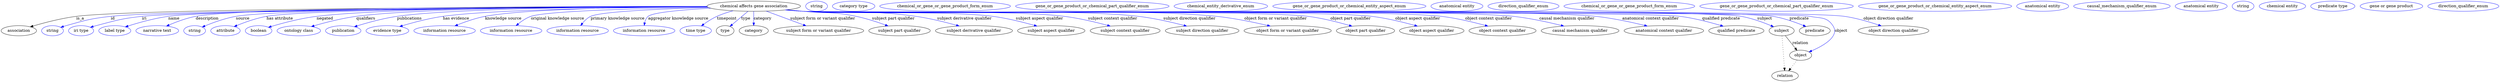 digraph {
	graph [bb="0,0,8815.8,283"];
	node [label="\N"];
	"chemical affects gene association"	[height=0.5,
		label="chemical affects gene association",
		pos="2656.4,265",
		width=4.5857];
	association	[height=0.5,
		pos="62.394,178",
		width=1.7332];
	"chemical affects gene association" -> association	[label=is_a,
		lp="280.39,221.5",
		pos="e,102.91,191.81 2491.3,263.74 1986.6,262.64 485,257.02 266.39,229 213.1,222.17 153.57,206.64 112.64,194.68"];
	id	[color=blue,
		height=0.5,
		label=string,
		pos="181.39,178",
		width=1.0652];
	"chemical affects gene association" -> id	[color=blue,
		label=id,
		lp="396.39,221.5",
		pos="e,210.38,189.98 2491.7,263.25 2005.3,260.77 596.03,251.7 389.39,229 317.22,221.07 299.34,215.5 229.39,196 226.29,195.13 223.09,194.17 \
219.89,193.15",
		style=solid];
	iri	[color=blue,
		height=0.5,
		label="iri type",
		pos="282.39,178",
		width=1.2277];
	"chemical affects gene association" -> iri	[color=blue,
		label=iri,
		lp="504.39,221.5",
		pos="e,315.31,190.17 2492,263.1 2021.8,260.27 692.24,250.47 496.39,229 423.79,221.04 406.05,214.52 335.39,196 332.02,195.12 328.54,194.14 \
325.06,193.12",
		style=solid];
	name	[color=blue,
		height=0.5,
		label="label type",
		pos="401.39,178",
		width=1.5707];
	"chemical affects gene association" -> name	[color=blue,
		label=name,
		lp="609.39,221.5",
		pos="e,438.3,191.67 2491.7,263.51 2035.3,261.83 775.13,254.88 589.39,229 540.26,222.15 485.63,206.71 447.97,194.78",
		style=solid];
	description	[color=blue,
		height=0.5,
		label="narrative text",
		pos="551.39,178",
		width=2.0943];
	"chemical affects gene association" -> description	[color=blue,
		label=description,
		lp="726.89,221.5",
		pos="e,583.52,194.41 2491.4,264.24 2049.6,264.45 860.98,261.9 686.39,229 653.91,222.88 618.96,209.74 592.76,198.46",
		style=solid];
	source	[color=blue,
		height=0.5,
		label=string,
		pos="683.39,178",
		width=1.0652];
	"chemical affects gene association" -> source	[color=blue,
		label=source,
		lp="851.39,221.5",
		pos="e,710.04,191.17 2491.6,263.75 2072.7,262.68 988.35,257.21 827.39,229 789.5,222.36 748.21,207.14 719.6,195.22",
		style=solid];
	"has attribute"	[color=blue,
		height=0.5,
		label=attribute,
		pos="791.39,178",
		width=1.4443];
	"chemical affects gene association" -> "has attribute"	[color=blue,
		label="has attribute",
		lp="982.39,221.5",
		pos="e,821.82,192.71 2491.5,263.58 2090.4,262.15 1085.5,255.89 935.39,229 899.16,222.51 859.79,208.31 831.39,196.7",
		style=solid];
	negated	[color=blue,
		height=0.5,
		label=boolean,
		pos="908.39,178",
		width=1.2999];
	"chemical affects gene association" -> negated	[color=blue,
		label=negated,
		lp="1141.4,221.5",
		pos="e,942.94,190.17 2491.2,264.33 2149.5,264.35 1374.9,260.74 1112.4,229 1056.4,222.23 993.54,205.37 952.6,193.1",
		style=solid];
	qualifiers	[color=blue,
		height=0.5,
		label="ontology class",
		pos="1049.4,178",
		width=2.1304];
	"chemical affects gene association" -> qualifiers	[color=blue,
		label=qualifiers,
		lp="1285.9,221.5",
		pos="e,1093.6,192.83 2491.4,264.36 2173.6,264.32 1487,260.44 1252.4,229 1201,222.12 1143.9,207.37 1103.3,195.66",
		style=solid];
	publications	[color=blue,
		height=0.5,
		label=publication,
		pos="1206.4,178",
		width=1.7332];
	"chemical affects gene association" -> publications	[color=blue,
		label=publications,
		lp="1440.4,221.5",
		pos="e,1245.5,192.12 2491.4,264.11 2199.3,263.53 1602.7,258.6 1396.4,229 1347.6,221.99 1293.3,206.95 1255.3,195.19",
		style=solid];
	"has evidence"	[color=blue,
		height=0.5,
		label="evidence type",
		pos="1362.4,178",
		width=2.0943];
	"chemical affects gene association" -> "has evidence"	[color=blue,
		label="has evidence",
		lp="1604.9,221.5",
		pos="e,1405.4,192.87 2492,263.15 2231,261.05 1733.5,253.82 1558.4,229 1509,222 1454.1,207.39 1415,195.76",
		style=solid];
	"knowledge source"	[color=blue,
		height=0.5,
		label="information resource",
		pos="1564.4,178",
		width=3.015];
	"chemical affects gene association" -> "knowledge source"	[color=blue,
		label="knowledge source",
		lp="1771.9,221.5",
		pos="e,1600.6,195.06 2491.3,263.84 2260.3,262.61 1852.7,256.43 1707.4,229 1673.9,222.67 1637.6,209.92 1610,198.88",
		style=solid];
	"original knowledge source"	[color=blue,
		height=0.5,
		label="information resource",
		pos="1799.4,178",
		width=3.015];
	"chemical affects gene association" -> "original knowledge source"	[color=blue,
		label="original knowledge source",
		lp="1963.4,221.5",
		pos="e,1816.7,195.8 2493.7,261.69 2280.4,257.91 1926.6,248.73 1869.4,229 1852.9,223.32 1837,212.46 1824.5,202.31",
		style=solid];
	"primary knowledge source"	[color=blue,
		height=0.5,
		label="information resource",
		pos="2034.4,178",
		width=3.015];
	"chemical affects gene association" -> "primary knowledge source"	[color=blue,
		label="primary knowledge source",
		lp="2175.4,221.5",
		pos="e,2045,196.13 2496.7,260.4 2339.3,255.87 2117.2,246.48 2080.4,229 2068.9,223.52 2058.9,213.72 2051.1,204.25",
		style=solid];
	"aggregator knowledge source"	[color=blue,
		height=0.5,
		label="information resource",
		pos="2269.4,178",
		width=3.015];
	"chemical affects gene association" -> "aggregator knowledge source"	[color=blue,
		label="aggregator knowledge source",
		lp="2389.9,221.5",
		pos="e,2269.5,196.48 2504.7,257.83 2409.2,252.56 2300.7,243.49 2283.4,229 2276.7,223.41 2273.1,214.92 2271.1,206.5",
		style=solid];
	timepoint	[color=blue,
		height=0.5,
		label="time type",
		pos="2451.4,178",
		width=1.5346];
	"chemical affects gene association" -> timepoint	[color=blue,
		label=timepoint,
		lp="2561.4,221.5",
		pos="e,2471.3,194.92 2583.4,248.81 2564.4,243.66 2544.3,237.1 2526.4,229 2510,221.58 2493.2,210.76 2479.7,201.07",
		style=solid];
	type	[height=0.5,
		pos="2555.4,178",
		width=0.86659];
	"chemical affects gene association" -> type	[color=blue,
		label=type,
		lp="2628.4,221.5",
		pos="e,2572.4,193.35 2636,246.8 2619.9,233.29 2597.5,214.42 2580.4,200.02",
		style=solid];
	category	[height=0.5,
		pos="2656.4,178",
		width=1.4263];
	"chemical affects gene association" -> category	[color=blue,
		label=category,
		lp="2687.9,221.5",
		pos="e,2656.4,196.18 2656.4,246.8 2656.4,235.16 2656.4,219.55 2656.4,206.24",
		style=solid];
	"subject form or variant qualifier"	[height=0.5,
		pos="2885.4,178",
		width=4.4232];
	"chemical affects gene association" -> "subject form or variant qualifier"	[color=blue,
		label="subject form or variant qualifier",
		lp="2899.9,221.5",
		pos="e,2841.4,195.34 2700.5,247.61 2738,233.71 2791.9,213.71 2831.8,198.89",
		style=solid];
	"subject part qualifier"	[height=0.5,
		pos="3171.4,178",
		width=3.015];
	"chemical affects gene association" -> "subject part qualifier"	[color=blue,
		label="subject part qualifier",
		lp="3149.9,221.5",
		pos="e,3131.1,194.86 2774.8,252.4 2793.4,250.59 2812.4,248.74 2830.4,247 2913.9,238.92 2936.2,246.14 3018.4,229 3053.5,221.67 3091.9,\
209.1 3121.5,198.4",
		style=solid];
	"subject derivative qualifier"	[height=0.5,
		pos="3433.4,178",
		width=3.7733];
	"chemical affects gene association" -> "subject derivative qualifier"	[color=blue,
		label="subject derivative qualifier",
		lp="3399.9,221.5",
		pos="e,3381.5,194.69 2770.5,251.99 2790.5,250.14 2811,248.38 2830.4,247 3007.5,234.37 3053.7,254.25 3229.4,229 3277.9,222.03 3331.7,208.59 \
3371.9,197.4",
		style=solid];
	"subject aspect qualifier"	[height=0.5,
		pos="3706.4,178",
		width=3.3039];
	"chemical affects gene association" -> "subject aspect qualifier"	[color=blue,
		label="subject aspect qualifier",
		lp="3664.9,221.5",
		pos="e,3656.2,194.35 2769.1,251.82 2789.5,249.95 2810.6,248.23 2830.4,247 2979,237.75 3352.8,248.68 3500.4,229 3550.3,222.35 3605.6,208.54 \
3646.4,197.12",
		style=solid];
	"subject context qualifier"	[height=0.5,
		pos="3966.4,178",
		width=3.4303];
	"chemical affects gene association" -> "subject context qualifier"	[color=blue,
		label="subject context qualifier",
		lp="3923.4,221.5",
		pos="e,3914.2,194.44 2768.6,251.74 2789.1,249.87 2810.4,248.17 2830.4,247 3035,235.03 3549.1,254.45 3752.4,229 3804.3,222.51 3861.9,208.64 \
3904.3,197.16",
		style=solid];
	"subject direction qualifier"	[height=0.5,
		pos="4237.4,178",
		width=3.6108];
	"chemical affects gene association" -> "subject direction qualifier"	[color=blue,
		label="subject direction qualifier",
		lp="4193.4,221.5",
		pos="e,4183.4,194.38 2768.1,251.71 2788.8,249.83 2810.2,248.14 2830.4,247 3093.1,232.19 3753.1,259.95 4014.4,229 4068.8,222.56 4129.4,\
208.52 4173.6,196.96",
		style=solid];
	"object form or variant qualifier"	[height=0.5,
		pos="4539.4,178",
		width=4.2788];
	"chemical affects gene association" -> "object form or variant qualifier"	[color=blue,
		label="object form or variant qualifier",
		lp="4496.9,221.5",
		pos="e,4478.2,194.53 2768.1,251.66 2788.8,249.79 2810.2,248.11 2830.4,247 3154.2,229.22 3966.9,262.94 4289.4,229 4350.3,222.58 4418.5,\
208.48 4468.2,196.89",
		style=solid];
	"object part qualifier"	[height=0.5,
		pos="4814.4,178",
		width=2.8525];
	"chemical affects gene association" -> "object part qualifier"	[color=blue,
		label="object part qualifier",
		lp="4761.4,221.5",
		pos="e,4767,193.98 2767.7,251.67 2788.5,249.78 2810.1,248.09 2830.4,247 3028,236.37 4415.1,253.83 4611.4,229 4661.5,222.67 4717,208.47 \
4757.3,196.81",
		style=solid];
	"object aspect qualifier"	[height=0.5,
		pos="5048.4,178",
		width=3.1594];
	"chemical affects gene association" -> "object aspect qualifier"	[color=blue,
		label="object aspect qualifier",
		lp="4998.9,221.5",
		pos="e,4998,194.24 2767.7,251.65 2788.5,249.76 2810.1,248.08 2830.4,247 3053,235.15 4615.1,255.75 4836.4,229 4888.4,222.72 4946.1,208.62 \
4988.2,196.98",
		style=solid];
	"object context qualifier"	[height=0.5,
		pos="5298.4,178",
		width=3.2858];
	"chemical affects gene association" -> "object context qualifier"	[color=blue,
		label="object context qualifier",
		lp="5249.4,221.5",
		pos="e,5247,194.25 2767.7,251.64 2788.5,249.75 2810.1,248.07 2830.4,247 3080.3,233.82 4833.9,258.39 5082.4,229 5135.4,222.73 5194.4,208.58 \
5237.3,196.92",
		style=solid];
	"causal mechanism qualifier"	[height=0.5,
		pos="5571.4,178",
		width=3.8094];
	"chemical affects gene association" -> "causal mechanism qualifier"	[color=blue,
		label="causal mechanism qualifier",
		lp="5525.9,221.5",
		pos="e,5514.5,194.5 2767.7,251.62 2788.5,249.73 2810.1,248.06 2830.4,247 3108.5,232.45 5059.6,259.13 5336.4,229 5393.9,222.74 5458,208.6 \
5504.8,196.95",
		style=solid];
	"anatomical context qualifier"	[height=0.5,
		pos="5867.4,178",
		width=3.8997];
	"chemical affects gene association" -> "anatomical context qualifier"	[color=blue,
		label="anatomical context qualifier",
		lp="5821.4,221.5",
		pos="e,5809.2,194.51 2767.2,251.65 2788.2,249.75 2809.9,248.06 2830.4,247 3140.8,230.87 5318.4,261.86 5627.4,229 5686.1,222.76 5751.6,\
208.62 5799.3,196.96",
		style=solid];
	"qualified predicate"	[height=0.5,
		pos="6123.4,178",
		width=2.7081];
	"chemical affects gene association" -> "qualified predicate"	[color=blue,
		label="qualified predicate",
		lp="6070.4,221.5",
		pos="e,6077.6,193.92 2767.2,251.64 2788.2,249.74 2809.9,248.06 2830.4,247 3002.1,238.13 5754.8,250.71 5925.4,229 5974.4,222.77 6028.6,\
208.53 6067.9,196.84",
		style=solid];
	subject	[height=0.5,
		pos="6283.4,178",
		width=1.2277];
	"chemical affects gene association" -> subject	[color=blue,
		label=subject,
		lp="6223.4,221.5",
		pos="e,6255.3,192.03 2767.2,251.63 2788.2,249.73 2809.9,248.05 2830.4,247 3014.1,237.55 5960.2,260.48 6141.4,229 6178,222.64 6217.8,207.91 \
6245.9,196.08",
		style=solid];
	predicate	[height=0.5,
		pos="6400.4,178",
		width=1.5165];
	"chemical affects gene association" -> predicate	[color=blue,
		label=predicate,
		lp="6345.4,221.5",
		pos="e,6369.3,192.85 2767.2,251.63 2788.2,249.73 2809.9,248.05 2830.4,247 3020.3,237.24 6065.9,260.53 6253.4,229 6290.5,222.76 6330.9,\
208.44 6359.9,196.71",
		style=solid];
	object	[height=0.5,
		pos="6350.4,91",
		width=1.0832];
	"chemical affects gene association" -> object	[color=blue,
		label=object,
		lp="6493.4,178",
		pos="e,6379.9,102.76 2767.2,251.63 2788.2,249.73 2809.9,248.05 2830.4,247 2929,241.95 6286.6,248.22 6383.4,229 6421.5,221.43 6442.7,228.26 \
6464.4,196 6489.8,158.28 6431.4,124.88 6389.2,106.64",
		style=solid];
	"object direction qualifier"	[height=0.5,
		pos="6678.4,178",
		width=3.4664];
	"chemical affects gene association" -> "object direction qualifier"	[color=blue,
		label="object direction qualifier",
		lp="6660.4,221.5",
		pos="e,6635.4,195.03 2767.2,251.63 2788.2,249.72 2809.9,248.05 2830.4,247 3034.3,236.56 6303.3,258.12 6505.4,229 6546.7,223.05 6591.9,\
209.74 6625.7,198.34",
		style=solid];
	association_type	[color=blue,
		height=0.5,
		label=string,
		pos="2877.4,265",
		width=1.0652];
	association_category	[color=blue,
		height=0.5,
		label="category type",
		pos="3008.4,265",
		width=2.0762];
	"chemical affects gene association_subject form or variant qualifier"	[color=blue,
		height=0.5,
		label=chemical_or_gene_or_gene_product_form_enum,
		pos="3331.4,265",
		width=6.4092];
	"chemical affects gene association_subject part qualifier"	[color=blue,
		height=0.5,
		label=gene_or_gene_product_or_chemical_part_qualifier_enum,
		pos="3851.4,265",
		width=7.5285];
	"chemical affects gene association_subject derivative qualifier"	[color=blue,
		height=0.5,
		label=chemical_entity_derivative_enum,
		pos="4305.4,265",
		width=4.5857];
	"chemical affects gene association_subject aspect qualifier"	[color=blue,
		height=0.5,
		label=gene_or_gene_product_or_chemical_entity_aspect_enum,
		pos="4758.4,265",
		width=7.5104];
	"chemical affects gene association_subject context qualifier"	[color=blue,
		height=0.5,
		label="anatomical entity",
		pos="5138.4,265",
		width=2.5456];
	"chemical affects gene association_subject direction qualifier"	[color=blue,
		height=0.5,
		label=direction_qualifier_enum,
		pos="5373.4,265",
		width=3.4844];
	"chemical affects gene association_object form or variant qualifier"	[color=blue,
		height=0.5,
		label=chemical_or_gene_or_gene_product_form_enum,
		pos="5747.4,265",
		width=6.4092];
	"chemical affects gene association_object part qualifier"	[color=blue,
		height=0.5,
		label=gene_or_gene_product_or_chemical_part_qualifier_enum,
		pos="6267.4,265",
		width=7.5285];
	"chemical affects gene association_object aspect qualifier"	[color=blue,
		height=0.5,
		label=gene_or_gene_product_or_chemical_entity_aspect_enum,
		pos="6826.4,265",
		width=7.5104];
	"chemical affects gene association_object context qualifier"	[color=blue,
		height=0.5,
		label="anatomical entity",
		pos="7206.4,265",
		width=2.5456];
	"chemical affects gene association_causal mechanism qualifier"	[color=blue,
		height=0.5,
		label=causal_mechanism_qualifier_enum,
		pos="7486.4,265",
		width=4.7301];
	"chemical affects gene association_anatomical context qualifier"	[color=blue,
		height=0.5,
		label="anatomical entity",
		pos="7766.4,265",
		width=2.5456];
	"chemical affects gene association_qualified predicate"	[color=blue,
		height=0.5,
		label=string,
		pos="7914.4,265",
		width=1.0652];
	subject -> object	[label=relation,
		lp="6349.4,134.5",
		pos="e,6337.7,108.05 6296.3,160.61 6306.3,147.95 6320.3,130.24 6331.5,115.98"];
	relation	[height=0.5,
		pos="6295.4,18",
		width=1.2999];
	subject -> relation	[pos="e,6294.1,36.188 6284.7,159.79 6286.8,132.48 6290.8,78.994 6293.3,46.38",
		style=dotted];
	"chemical affects gene association_subject"	[color=blue,
		height=0.5,
		label="chemical entity",
		pos="8052.4,265",
		width=2.2748];
	"chemical affects gene association_predicate"	[color=blue,
		height=0.5,
		label="predicate type",
		pos="8230.4,265",
		width=2.1665];
	object -> relation	[pos="e,6308.2,35.54 6337.9,73.889 6331,64.939 6322.2,53.617 6314.4,43.584",
		style=dotted];
	"chemical affects gene association_object"	[color=blue,
		height=0.5,
		label="gene or gene product",
		pos="8436.4,265",
		width=3.0692];
	"chemical affects gene association_object direction qualifier"	[color=blue,
		height=0.5,
		label=direction_qualifier_enum,
		pos="8690.4,265",
		width=3.4844];
}
